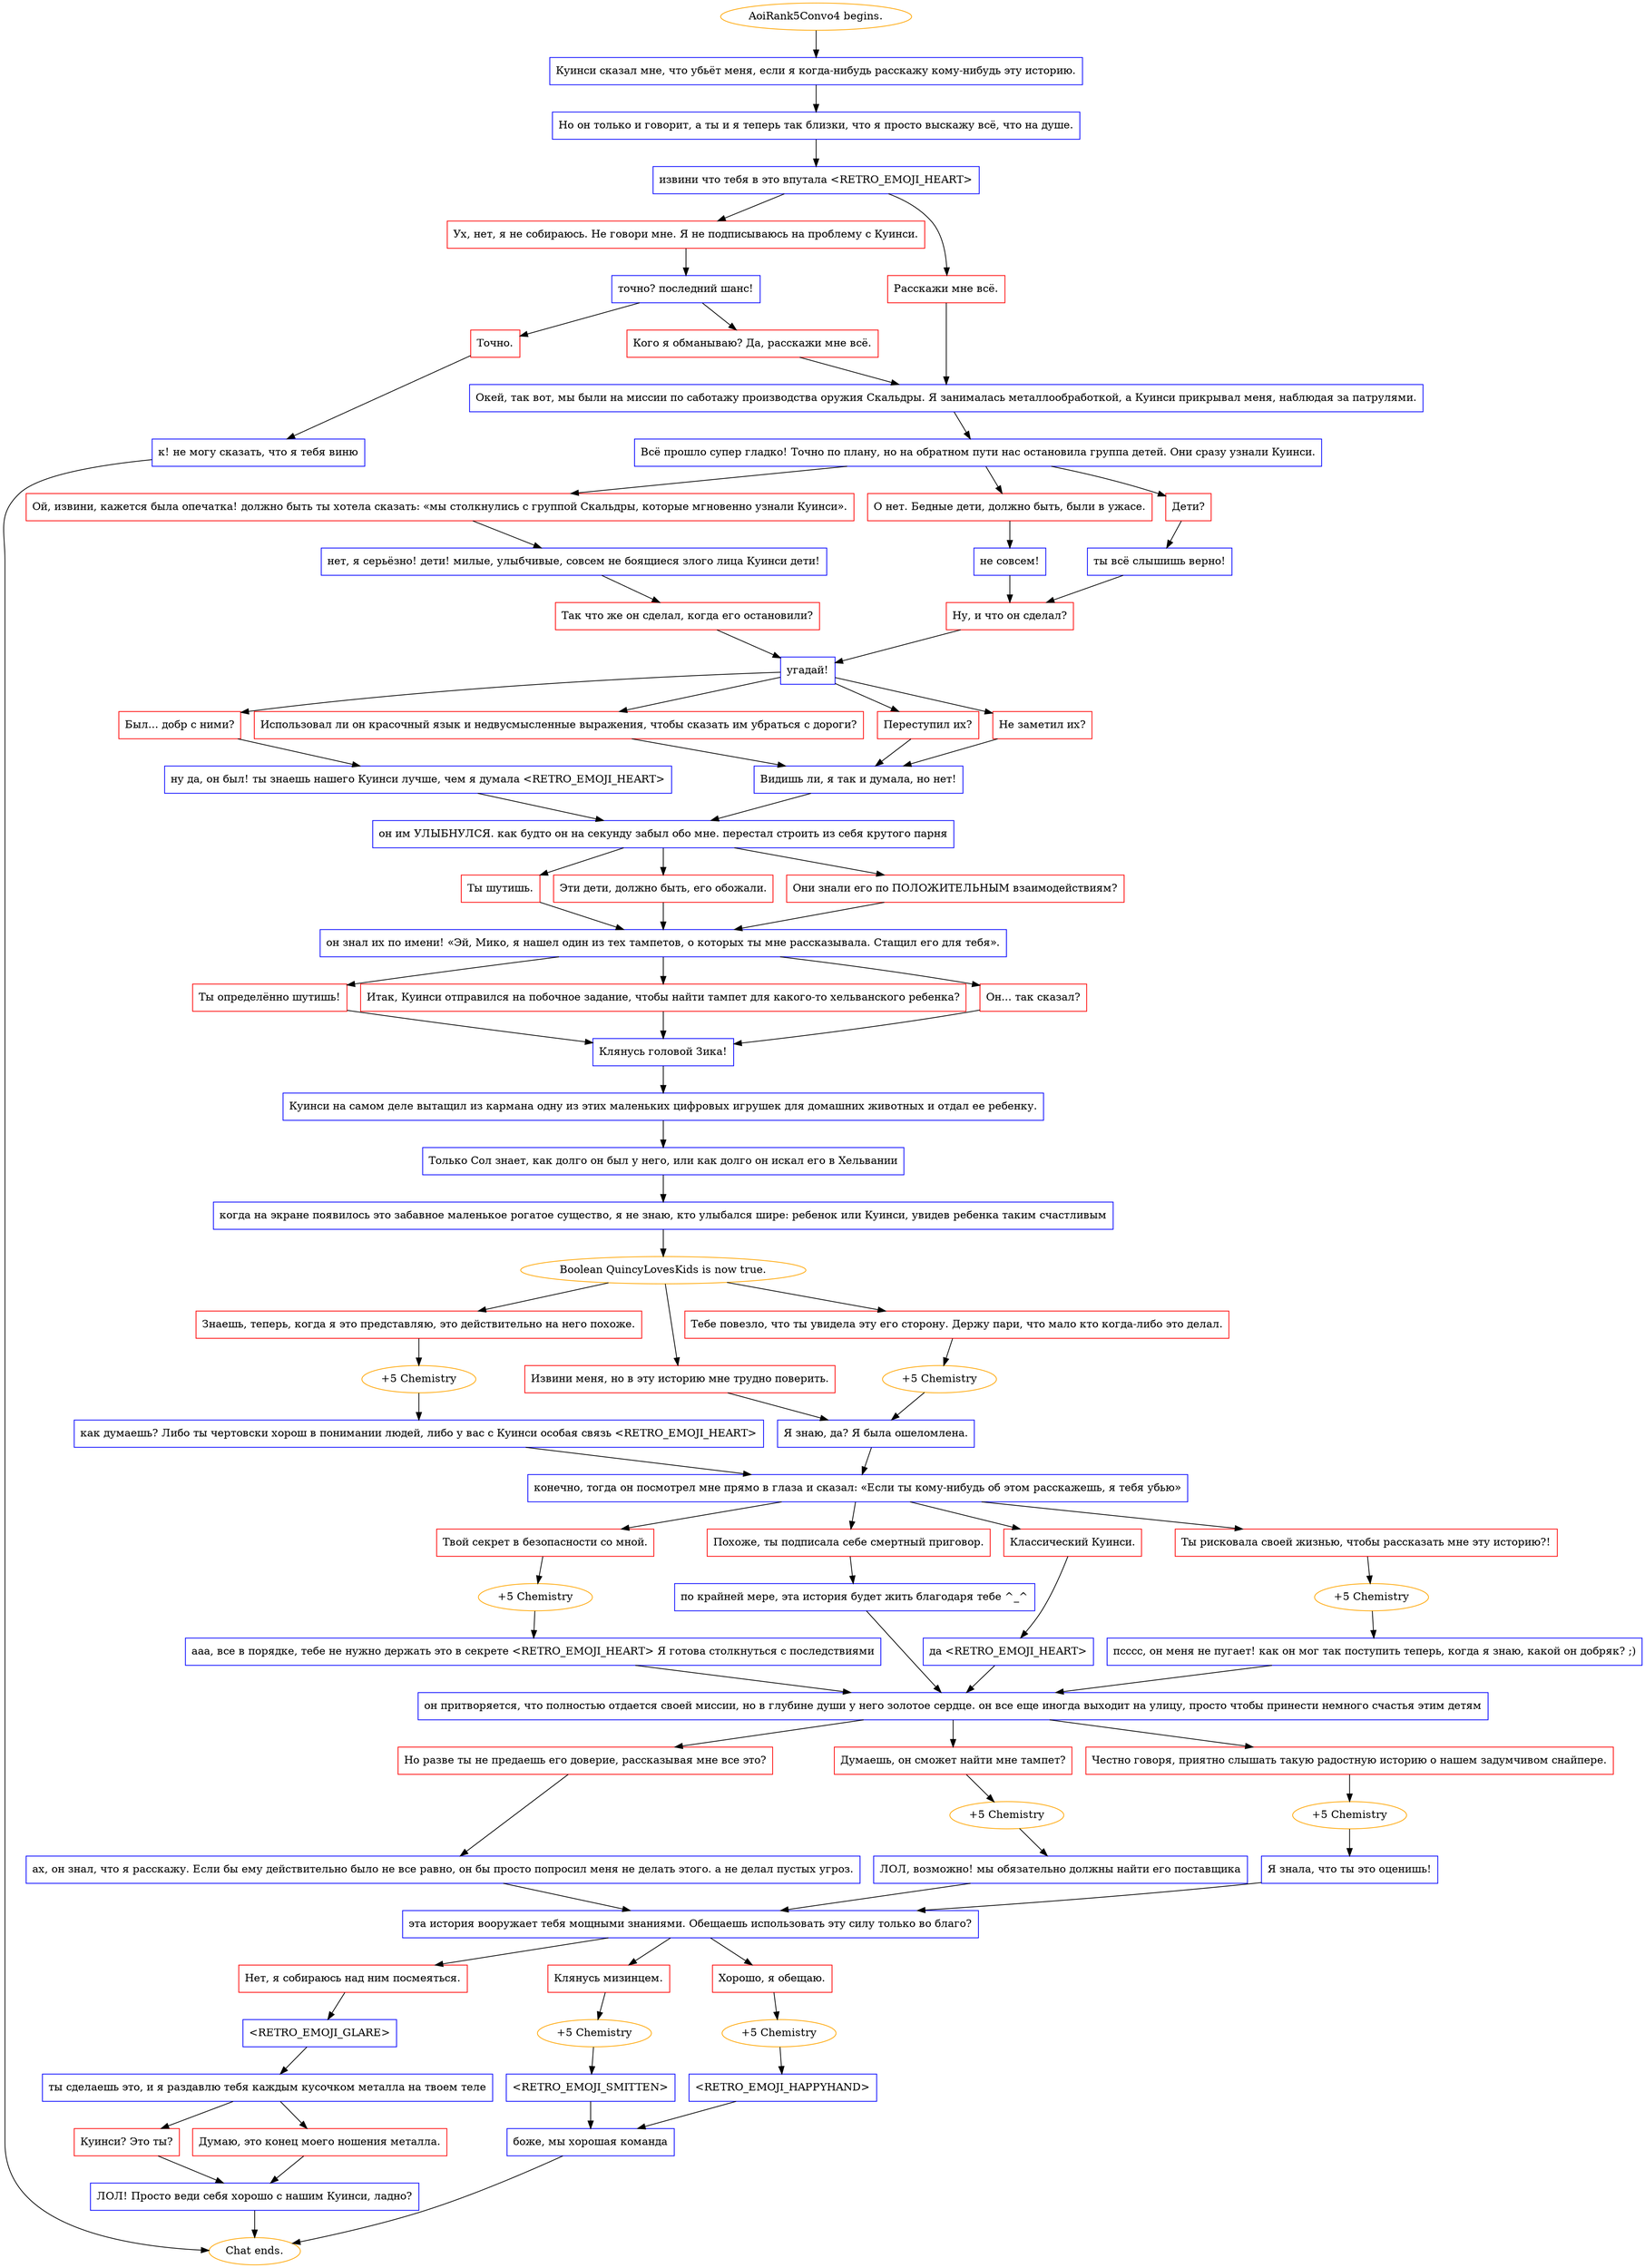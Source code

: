 digraph {
	"AoiRank5Convo4 begins." [color=orange];
		"AoiRank5Convo4 begins." -> j4075187760;
	j4075187760 [label="Куинси сказал мне, что убьёт меня, если я когда-нибудь расскажу кому-нибудь эту историю.",shape=box,color=blue];
		j4075187760 -> j3355454998;
	j3355454998 [label="Но он только и говорит, а ты и я теперь так близки, что я просто выскажу всё, что на душе.",shape=box,color=blue];
		j3355454998 -> j1653946807;
	j1653946807 [label="извини что тебя в это впутала <RETRO_EMOJI_HEART>",shape=box,color=blue];
		j1653946807 -> j185237956;
		j1653946807 -> j3173962987;
	j185237956 [label="Ух, нет, я не собираюсь. Не говори мне. Я не подписываюсь на проблему с Куинси.",shape=box,color=red];
		j185237956 -> j1350153733;
	j3173962987 [label="Расскажи мне всё.",shape=box,color=red];
		j3173962987 -> j3355628782;
	j1350153733 [label="точно? последний шанс!",shape=box,color=blue];
		j1350153733 -> j4140425871;
		j1350153733 -> j1475438888;
	j3355628782 [label="Окей, так вот, мы были на миссии по саботажу производства оружия Скальдры. Я занималась металлообработкой, а Куинси прикрывал меня, наблюдая за патрулями.",shape=box,color=blue];
		j3355628782 -> j1101697100;
	j4140425871 [label="Кого я обманываю? Да, расскажи мне всё.",shape=box,color=red];
		j4140425871 -> j3355628782;
	j1475438888 [label="Точно.",shape=box,color=red];
		j1475438888 -> j3097145885;
	j1101697100 [label="Всё прошло супер гладко! Точно по плану, но на обратном пути нас остановила группа детей. Они сразу узнали Куинси.",shape=box,color=blue];
		j1101697100 -> j3454387953;
		j1101697100 -> j163907550;
		j1101697100 -> j1469460758;
	j3097145885 [label="к! не могу сказать, что я тебя виню",shape=box,color=blue];
		j3097145885 -> "Chat ends.";
	j3454387953 [label="Ой, извини, кажется была опечатка! должно быть ты хотела сказать: «мы столкнулись с группой Скальдры, которые мгновенно узнали Куинси».",shape=box,color=red];
		j3454387953 -> j641769185;
	j163907550 [label="О нет. Бедные дети, должно быть, были в ужасе.",shape=box,color=red];
		j163907550 -> j4082339346;
	j1469460758 [label="Дети?",shape=box,color=red];
		j1469460758 -> j2442664756;
	"Chat ends." [color=orange];
	j641769185 [label="нет, я серьёзно! дети! милые, улыбчивые, совсем не боящиеся злого лица Куинси дети!",shape=box,color=blue];
		j641769185 -> j1527386812;
	j4082339346 [label="не совсем!",shape=box,color=blue];
		j4082339346 -> j459541136;
	j2442664756 [label="ты всё слышишь верно!",shape=box,color=blue];
		j2442664756 -> j459541136;
	j1527386812 [label="Так что же он сделал, когда его остановили?",shape=box,color=red];
		j1527386812 -> j2037552662;
	j459541136 [label="Ну, и что он сделал?",shape=box,color=red];
		j459541136 -> j2037552662;
	j2037552662 [label="угадай!",shape=box,color=blue];
		j2037552662 -> j2825579383;
		j2037552662 -> j3084578741;
		j2037552662 -> j2556910577;
		j2037552662 -> j2194344863;
	j2825579383 [label="Использовал ли он красочный язык и недвусмысленные выражения, чтобы сказать им убраться с дороги?",shape=box,color=red];
		j2825579383 -> j4176094119;
	j3084578741 [label="Переступил их?",shape=box,color=red];
		j3084578741 -> j4176094119;
	j2556910577 [label="Не заметил их?",shape=box,color=red];
		j2556910577 -> j4176094119;
	j2194344863 [label="Был... добр с ними?",shape=box,color=red];
		j2194344863 -> j199465937;
	j4176094119 [label="Видишь ли, я так и думала, но нет!",shape=box,color=blue];
		j4176094119 -> j3784721642;
	j199465937 [label="ну да, он был! ты знаешь нашего Куинси лучше, чем я думала <RETRO_EMOJI_HEART>",shape=box,color=blue];
		j199465937 -> j3784721642;
	j3784721642 [label="он им УЛЫБНУЛСЯ. как будто он на секунду забыл обо мне. перестал строить из себя крутого парня",shape=box,color=blue];
		j3784721642 -> j3005215332;
		j3784721642 -> j3265067881;
		j3784721642 -> j3402683964;
	j3005215332 [label="Эти дети, должно быть, его обожали.",shape=box,color=red];
		j3005215332 -> j1096736258;
	j3265067881 [label="Они знали его по ПОЛОЖИТЕЛЬНЫМ взаимодействиям?",shape=box,color=red];
		j3265067881 -> j1096736258;
	j3402683964 [label="Ты шутишь.",shape=box,color=red];
		j3402683964 -> j1096736258;
	j1096736258 [label="он знал их по имени! «Эй, Мико, я нашел один из тех тампетов, о которых ты мне рассказывала. Стащил его для тебя».",shape=box,color=blue];
		j1096736258 -> j2834949142;
		j1096736258 -> j188862225;
		j1096736258 -> j3437328759;
	j2834949142 [label="Итак, Куинси отправился на побочное задание, чтобы найти тампет для какого-то хельванского ребенка?",shape=box,color=red];
		j2834949142 -> j3503850248;
	j188862225 [label="Он... так сказал?",shape=box,color=red];
		j188862225 -> j3503850248;
	j3437328759 [label="Ты определённо шутишь!",shape=box,color=red];
		j3437328759 -> j3503850248;
	j3503850248 [label="Клянусь головой Зика!",shape=box,color=blue];
		j3503850248 -> j3484550630;
	j3484550630 [label="Куинси на самом деле вытащил из кармана одну из этих маленьких цифровых игрушек для домашних животных и отдал ее ребенку.",shape=box,color=blue];
		j3484550630 -> j1887736097;
	j1887736097 [label="Только Сол знает, как долго он был у него, или как долго он искал его в Хельвании",shape=box,color=blue];
		j1887736097 -> j3677993670;
	j3677993670 [label="когда на экране появилось это забавное маленькое рогатое существо, я не знаю, кто улыбался шире: ребенок или Куинси, увидев ребенка таким счастливым",shape=box,color=blue];
		j3677993670 -> j3972133901;
	j3972133901 [label="Boolean QuincyLovesKids is now true.",color=orange];
		j3972133901 -> j581717345;
		j3972133901 -> j1300473380;
		j3972133901 -> j2048910108;
	j581717345 [label="Знаешь, теперь, когда я это представляю, это действительно на него похоже.",shape=box,color=red];
		j581717345 -> j3971670076;
	j1300473380 [label="Извини меня, но в эту историю мне трудно поверить.",shape=box,color=red];
		j1300473380 -> j3630003957;
	j2048910108 [label="Тебе повезло, что ты увидела эту его сторону. Держу пари, что мало кто когда-либо это делал.",shape=box,color=red];
		j2048910108 -> j3848339308;
	j3971670076 [label="+5 Chemistry",color=orange];
		j3971670076 -> j1842996129;
	j3630003957 [label="Я знаю, да? Я была ошеломлена.",shape=box,color=blue];
		j3630003957 -> j2995101354;
	j3848339308 [label="+5 Chemistry",color=orange];
		j3848339308 -> j3630003957;
	j1842996129 [label="как думаешь? Либо ты чертовски хорош в понимании людей, либо у вас с Куинси особая связь <RETRO_EMOJI_HEART>",shape=box,color=blue];
		j1842996129 -> j2995101354;
	j2995101354 [label="конечно, тогда он посмотрел мне прямо в глаза и сказал: «Если ты кому-нибудь об этом расскажешь, я тебя убью»",shape=box,color=blue];
		j2995101354 -> j2227068382;
		j2995101354 -> j21250646;
		j2995101354 -> j4036358244;
		j2995101354 -> j245609058;
	j2227068382 [label="Классический Куинси.",shape=box,color=red];
		j2227068382 -> j3336598156;
	j21250646 [label="Ты рисковала своей жизнью, чтобы рассказать мне эту историю?!",shape=box,color=red];
		j21250646 -> j1423608484;
	j4036358244 [label="Твой секрет в безопасности со мной.",shape=box,color=red];
		j4036358244 -> j1166722137;
	j245609058 [label="Похоже, ты подписала себе смертный приговор.",shape=box,color=red];
		j245609058 -> j2404950231;
	j3336598156 [label="да <RETRO_EMOJI_HEART>",shape=box,color=blue];
		j3336598156 -> j2935007579;
	j1423608484 [label="+5 Chemistry",color=orange];
		j1423608484 -> j4241830365;
	j1166722137 [label="+5 Chemistry",color=orange];
		j1166722137 -> j1611838297;
	j2404950231 [label="по крайней мере, эта история будет жить благодаря тебе ^_^",shape=box,color=blue];
		j2404950231 -> j2935007579;
	j2935007579 [label="он притворяется, что полностью отдается своей миссии, но в глубине души у него золотое сердце. он все еще иногда выходит на улицу, просто чтобы принести немного счастья этим детям",shape=box,color=blue];
		j2935007579 -> j3176387817;
		j2935007579 -> j3784112306;
		j2935007579 -> j1108684925;
	j4241830365 [label="псссс, он меня не пугает! как он мог так поступить теперь, когда я знаю, какой он добряк? ;)",shape=box,color=blue];
		j4241830365 -> j2935007579;
	j1611838297 [label="ааа, все в порядке, тебе не нужно держать это в секрете <RETRO_EMOJI_HEART> Я готова столкнуться с последствиями",shape=box,color=blue];
		j1611838297 -> j2935007579;
	j3176387817 [label="Думаешь, он сможет найти мне тампет?",shape=box,color=red];
		j3176387817 -> j1324567025;
	j3784112306 [label="Честно говоря, приятно слышать такую радостную историю о нашем задумчивом снайпере.",shape=box,color=red];
		j3784112306 -> j1809571406;
	j1108684925 [label="Но разве ты не предаешь его доверие, рассказывая мне все это?",shape=box,color=red];
		j1108684925 -> j1871886271;
	j1324567025 [label="+5 Chemistry",color=orange];
		j1324567025 -> j2419118495;
	j1809571406 [label="+5 Chemistry",color=orange];
		j1809571406 -> j205744114;
	j1871886271 [label="ах, он знал, что я расскажу. Если бы ему действительно было не все равно, он бы просто попросил меня не делать этого. а не делал пустых угроз.",shape=box,color=blue];
		j1871886271 -> j1416413443;
	j2419118495 [label="ЛОЛ, возможно! мы обязательно должны найти его поставщика",shape=box,color=blue];
		j2419118495 -> j1416413443;
	j205744114 [label="Я знала, что ты это оценишь!",shape=box,color=blue];
		j205744114 -> j1416413443;
	j1416413443 [label="эта история вооружает тебя мощными знаниями. Обещаешь использовать эту силу только во благо?",shape=box,color=blue];
		j1416413443 -> j3354006830;
		j1416413443 -> j2187761012;
		j1416413443 -> j2110640499;
	j3354006830 [label="Хорошо, я обещаю.",shape=box,color=red];
		j3354006830 -> j390450383;
	j2187761012 [label="Клянусь мизинцем.",shape=box,color=red];
		j2187761012 -> j1639398115;
	j2110640499 [label="Нет, я собираюсь над ним посмеяться.",shape=box,color=red];
		j2110640499 -> j619482851;
	j390450383 [label="+5 Chemistry",color=orange];
		j390450383 -> j1819689455;
	j1639398115 [label="+5 Chemistry",color=orange];
		j1639398115 -> j4184376385;
	j619482851 [label="<RETRO_EMOJI_GLARE>",shape=box,color=blue];
		j619482851 -> j2177099459;
	j1819689455 [label="<RETRO_EMOJI_HAPPYHAND>",shape=box,color=blue];
		j1819689455 -> j1776210363;
	j4184376385 [label="<RETRO_EMOJI_SMITTEN>",shape=box,color=blue];
		j4184376385 -> j1776210363;
	j2177099459 [label="ты сделаешь это, и я раздавлю тебя каждым кусочком металла на твоем теле",shape=box,color=blue];
		j2177099459 -> j2683331300;
		j2177099459 -> j693243946;
	j1776210363 [label="боже, мы хорошая команда",shape=box,color=blue];
		j1776210363 -> "Chat ends.";
	j2683331300 [label="Куинси? Это ты?",shape=box,color=red];
		j2683331300 -> j2244784256;
	j693243946 [label="Думаю, это конец моего ношения металла.",shape=box,color=red];
		j693243946 -> j2244784256;
	j2244784256 [label="ЛОЛ! Просто веди себя хорошо с нашим Куинси, ладно?",shape=box,color=blue];
		j2244784256 -> "Chat ends.";
}